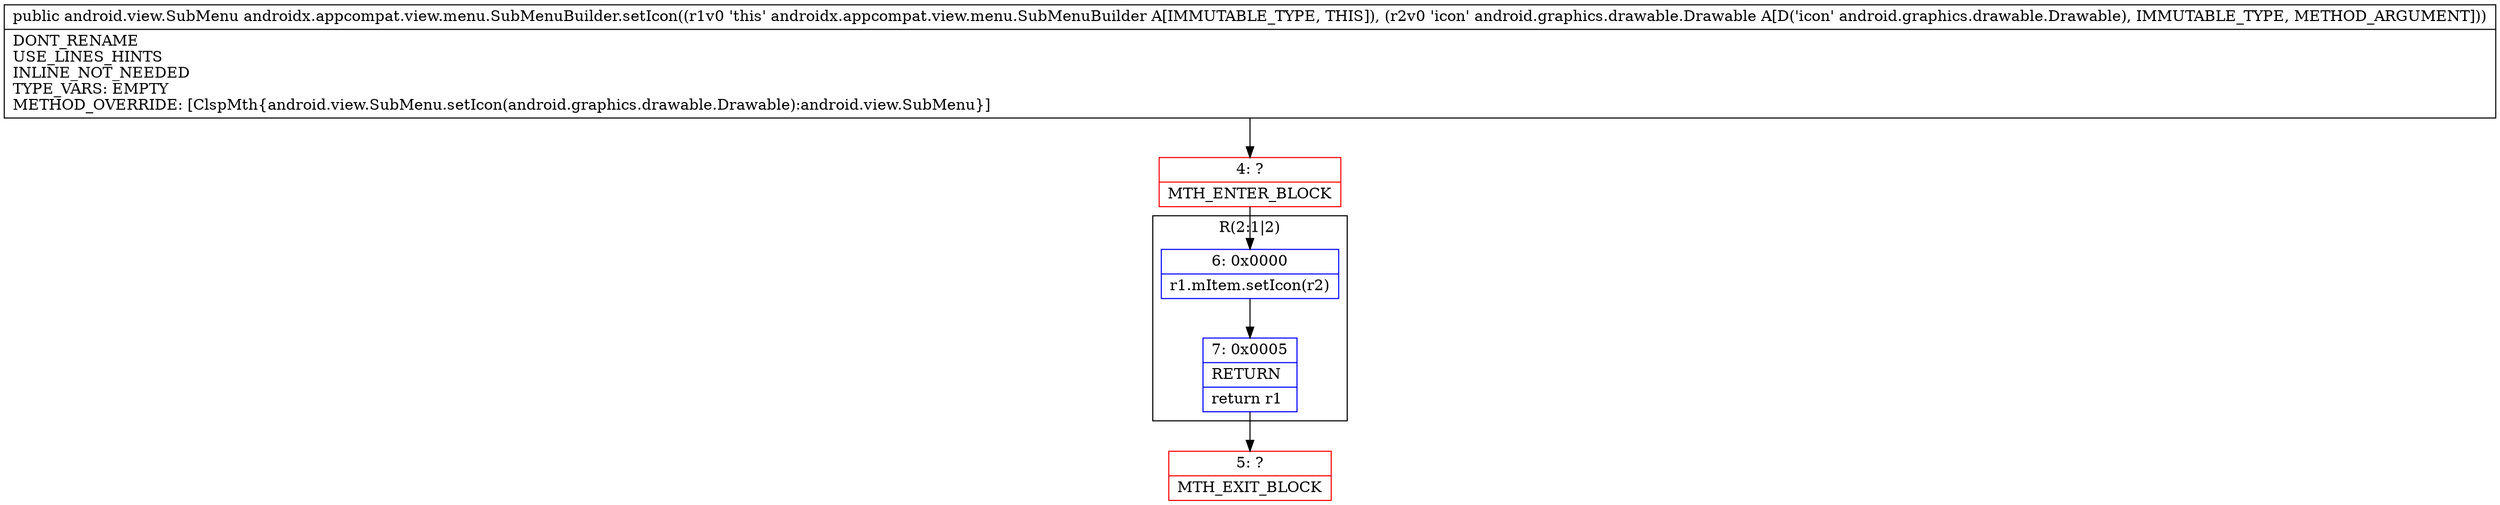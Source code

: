 digraph "CFG forandroidx.appcompat.view.menu.SubMenuBuilder.setIcon(Landroid\/graphics\/drawable\/Drawable;)Landroid\/view\/SubMenu;" {
subgraph cluster_Region_993292612 {
label = "R(2:1|2)";
node [shape=record,color=blue];
Node_6 [shape=record,label="{6\:\ 0x0000|r1.mItem.setIcon(r2)\l}"];
Node_7 [shape=record,label="{7\:\ 0x0005|RETURN\l|return r1\l}"];
}
Node_4 [shape=record,color=red,label="{4\:\ ?|MTH_ENTER_BLOCK\l}"];
Node_5 [shape=record,color=red,label="{5\:\ ?|MTH_EXIT_BLOCK\l}"];
MethodNode[shape=record,label="{public android.view.SubMenu androidx.appcompat.view.menu.SubMenuBuilder.setIcon((r1v0 'this' androidx.appcompat.view.menu.SubMenuBuilder A[IMMUTABLE_TYPE, THIS]), (r2v0 'icon' android.graphics.drawable.Drawable A[D('icon' android.graphics.drawable.Drawable), IMMUTABLE_TYPE, METHOD_ARGUMENT]))  | DONT_RENAME\lUSE_LINES_HINTS\lINLINE_NOT_NEEDED\lTYPE_VARS: EMPTY\lMETHOD_OVERRIDE: [ClspMth\{android.view.SubMenu.setIcon(android.graphics.drawable.Drawable):android.view.SubMenu\}]\l}"];
MethodNode -> Node_4;Node_6 -> Node_7;
Node_7 -> Node_5;
Node_4 -> Node_6;
}

